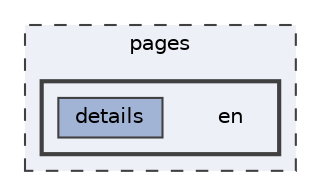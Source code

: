 digraph "en"
{
 // INTERACTIVE_SVG=YES
 // LATEX_PDF_SIZE
  bgcolor="transparent";
  edge [fontname=Helvetica,fontsize=10,labelfontname=Helvetica,labelfontsize=10];
  node [fontname=Helvetica,fontsize=10,shape=box,height=0.2,width=0.4];
  compound=true
  subgraph clusterdir_ef3b2545113449f8f25e623a543d64e3 {
    graph [ bgcolor="#edf0f7", pencolor="grey25", label="pages", fontname=Helvetica,fontsize=10 style="filled,dashed", URL="dir_ef3b2545113449f8f25e623a543d64e3.html",tooltip=""]
  subgraph clusterdir_cd062a324e525c85475792f490be5a9e {
    graph [ bgcolor="#edf0f7", pencolor="grey25", label="", fontname=Helvetica,fontsize=10 style="filled,bold", URL="dir_cd062a324e525c85475792f490be5a9e.html",tooltip=""]
    dir_cd062a324e525c85475792f490be5a9e [shape=plaintext, label="en"];
  dir_437867cd4c55216fa961625e591bd9b3 [label="details", fillcolor="#a2b4d6", color="grey25", style="filled", URL="dir_437867cd4c55216fa961625e591bd9b3.html",tooltip=""];
  }
  }
}
